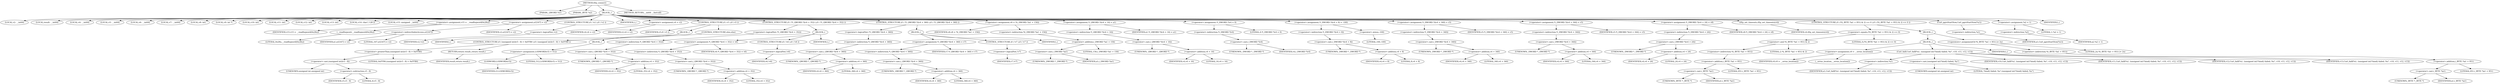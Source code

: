 digraph tftp_connect {  
"1000115" [label = "(METHOD,tftp_connect)" ]
"1000116" [label = "(PARAM,_QWORD *a1)" ]
"1000117" [label = "(PARAM,_BYTE *a2)" ]
"1000118" [label = "(BLOCK,,)" ]
"1000119" [label = "(LOCAL,v2: __int64)" ]
"1000120" [label = "(LOCAL,result: __int64)" ]
"1000121" [label = "(LOCAL,v4: __int64)" ]
"1000122" [label = "(LOCAL,v5: __int64)" ]
"1000123" [label = "(LOCAL,v6: __int64)" ]
"1000124" [label = "(LOCAL,v7: __int64)" ]
"1000125" [label = "(LOCAL,v8: int)" ]
"1000126" [label = "(LOCAL,v9: int *)" ]
"1000127" [label = "(LOCAL,v10: int)" ]
"1000128" [label = "(LOCAL,v11: int)" ]
"1000129" [label = "(LOCAL,v12: int)" ]
"1000130" [label = "(LOCAL,v13: int)" ]
"1000131" [label = "(LOCAL,v14: char [ 128 ])" ]
"1000132" [label = "(LOCAL,v15: unsigned __int64)" ]
"1000133" [label = "(<operator>.assignment,v15 = __readfsqword(0x28u))" ]
"1000134" [label = "(IDENTIFIER,v15,v15 = __readfsqword(0x28u))" ]
"1000135" [label = "(__readfsqword,__readfsqword(0x28u))" ]
"1000136" [label = "(LITERAL,0x28u,__readfsqword(0x28u))" ]
"1000137" [label = "(<operator>.assignment,a1[167] = v2)" ]
"1000138" [label = "(<operator>.indirectIndexAccess,a1[167])" ]
"1000139" [label = "(IDENTIFIER,a1,a1[167] = v2)" ]
"1000140" [label = "(LITERAL,167,a1[167] = v2)" ]
"1000141" [label = "(IDENTIFIER,v2,a1[167] = v2)" ]
"1000142" [label = "(CONTROL_STRUCTURE,if ( !v2 ),if ( !v2 ))" ]
"1000143" [label = "(<operator>.logicalNot,!v2)" ]
"1000144" [label = "(IDENTIFIER,v2,!v2)" ]
"1000145" [label = "(IDENTIFIER,L,)" ]
"1000146" [label = "(<operator>.assignment,v4 = v2)" ]
"1000147" [label = "(IDENTIFIER,v4,v4 = v2)" ]
"1000148" [label = "(IDENTIFIER,v2,v4 = v2)" ]
"1000149" [label = "(CONTROL_STRUCTURE,if ( v5 ),if ( v5 ))" ]
"1000150" [label = "(IDENTIFIER,v5,if ( v5 ))" ]
"1000151" [label = "(BLOCK,,)" ]
"1000152" [label = "(IDENTIFIER,L,)" ]
"1000153" [label = "(CONTROL_STRUCTURE,if ( (unsigned int)(v5 - 8) > 0xFFB0 ),if ( (unsigned int)(v5 - 8) > 0xFFB0 ))" ]
"1000154" [label = "(<operator>.greaterThan,(unsigned int)(v5 - 8) > 0xFFB0)" ]
"1000155" [label = "(<operator>.cast,(unsigned int)(v5 - 8))" ]
"1000156" [label = "(UNKNOWN,unsigned int,unsigned int)" ]
"1000157" [label = "(<operator>.subtraction,v5 - 8)" ]
"1000158" [label = "(IDENTIFIER,v5,v5 - 8)" ]
"1000159" [label = "(LITERAL,8,v5 - 8)" ]
"1000160" [label = "(LITERAL,0xFFB0,(unsigned int)(v5 - 8) > 0xFFB0)" ]
"1000161" [label = "(RETURN,return result;,return result;)" ]
"1000162" [label = "(IDENTIFIER,result,return result;)" ]
"1000163" [label = "(CONTROL_STRUCTURE,else,else)" ]
"1000164" [label = "(BLOCK,,)" ]
"1000165" [label = "(<operator>.assignment,LODWORD(v5) = 512)" ]
"1000166" [label = "(LODWORD,LODWORD(v5))" ]
"1000167" [label = "(IDENTIFIER,v5,LODWORD(v5))" ]
"1000168" [label = "(LITERAL,512,LODWORD(v5) = 512)" ]
"1000169" [label = "(CONTROL_STRUCTURE,if ( !*(_QWORD *)(v4 + 352) ),if ( !*(_QWORD *)(v4 + 352) ))" ]
"1000170" [label = "(<operator>.logicalNot,!*(_QWORD *)(v4 + 352))" ]
"1000171" [label = "(<operator>.indirection,*(_QWORD *)(v4 + 352))" ]
"1000172" [label = "(<operator>.cast,(_QWORD *)(v4 + 352))" ]
"1000173" [label = "(UNKNOWN,_QWORD *,_QWORD *)" ]
"1000174" [label = "(<operator>.addition,v4 + 352)" ]
"1000175" [label = "(IDENTIFIER,v4,v4 + 352)" ]
"1000176" [label = "(LITERAL,352,v4 + 352)" ]
"1000177" [label = "(BLOCK,,)" ]
"1000178" [label = "(<operator>.assignment,*(_QWORD *)(v4 + 352) = v6)" ]
"1000179" [label = "(<operator>.indirection,*(_QWORD *)(v4 + 352))" ]
"1000180" [label = "(<operator>.cast,(_QWORD *)(v4 + 352))" ]
"1000181" [label = "(UNKNOWN,_QWORD *,_QWORD *)" ]
"1000182" [label = "(<operator>.addition,v4 + 352)" ]
"1000183" [label = "(IDENTIFIER,v4,v4 + 352)" ]
"1000184" [label = "(LITERAL,352,v4 + 352)" ]
"1000185" [label = "(IDENTIFIER,v6,*(_QWORD *)(v4 + 352) = v6)" ]
"1000186" [label = "(CONTROL_STRUCTURE,if ( !v6 ),if ( !v6 ))" ]
"1000187" [label = "(<operator>.logicalNot,!v6)" ]
"1000188" [label = "(IDENTIFIER,v6,!v6)" ]
"1000189" [label = "(IDENTIFIER,L,)" ]
"1000190" [label = "(CONTROL_STRUCTURE,if ( !*(_QWORD *)(v4 + 360) ),if ( !*(_QWORD *)(v4 + 360) ))" ]
"1000191" [label = "(<operator>.logicalNot,!*(_QWORD *)(v4 + 360))" ]
"1000192" [label = "(<operator>.indirection,*(_QWORD *)(v4 + 360))" ]
"1000193" [label = "(<operator>.cast,(_QWORD *)(v4 + 360))" ]
"1000194" [label = "(UNKNOWN,_QWORD *,_QWORD *)" ]
"1000195" [label = "(<operator>.addition,v4 + 360)" ]
"1000196" [label = "(IDENTIFIER,v4,v4 + 360)" ]
"1000197" [label = "(LITERAL,360,v4 + 360)" ]
"1000198" [label = "(BLOCK,,)" ]
"1000199" [label = "(<operator>.assignment,*(_QWORD *)(v4 + 360) = v7)" ]
"1000200" [label = "(<operator>.indirection,*(_QWORD *)(v4 + 360))" ]
"1000201" [label = "(<operator>.cast,(_QWORD *)(v4 + 360))" ]
"1000202" [label = "(UNKNOWN,_QWORD *,_QWORD *)" ]
"1000203" [label = "(<operator>.addition,v4 + 360)" ]
"1000204" [label = "(IDENTIFIER,v4,v4 + 360)" ]
"1000205" [label = "(LITERAL,360,v4 + 360)" ]
"1000206" [label = "(IDENTIFIER,v7,*(_QWORD *)(v4 + 360) = v7)" ]
"1000207" [label = "(CONTROL_STRUCTURE,if ( !v7 ),if ( !v7 ))" ]
"1000208" [label = "(<operator>.logicalNot,!v7)" ]
"1000209" [label = "(IDENTIFIER,v7,!v7)" ]
"1000210" [label = "(IDENTIFIER,L,)" ]
"1000211" [label = "(<operator>.assignment,v8 = *((_DWORD *)a1 + 156))" ]
"1000212" [label = "(IDENTIFIER,v8,v8 = *((_DWORD *)a1 + 156))" ]
"1000213" [label = "(<operator>.indirection,*((_DWORD *)a1 + 156))" ]
"1000214" [label = "(<operator>.addition,(_DWORD *)a1 + 156)" ]
"1000215" [label = "(<operator>.cast,(_DWORD *)a1)" ]
"1000216" [label = "(UNKNOWN,_DWORD *,_DWORD *)" ]
"1000217" [label = "(IDENTIFIER,a1,(_DWORD *)a1)" ]
"1000218" [label = "(LITERAL,156,(_DWORD *)a1 + 156)" ]
"1000219" [label = "(<operator>.assignment,*(_QWORD *)(v4 + 16) = a1)" ]
"1000220" [label = "(<operator>.indirection,*(_QWORD *)(v4 + 16))" ]
"1000221" [label = "(<operator>.cast,(_QWORD *)(v4 + 16))" ]
"1000222" [label = "(UNKNOWN,_QWORD *,_QWORD *)" ]
"1000223" [label = "(<operator>.addition,v4 + 16)" ]
"1000224" [label = "(IDENTIFIER,v4,v4 + 16)" ]
"1000225" [label = "(LITERAL,16,v4 + 16)" ]
"1000226" [label = "(IDENTIFIER,a1,*(_QWORD *)(v4 + 16) = a1)" ]
"1000227" [label = "(<operator>.assignment,*(_DWORD *)v4 = 0)" ]
"1000228" [label = "(<operator>.indirection,*(_DWORD *)v4)" ]
"1000229" [label = "(<operator>.cast,(_DWORD *)v4)" ]
"1000230" [label = "(UNKNOWN,_DWORD *,_DWORD *)" ]
"1000231" [label = "(IDENTIFIER,v4,(_DWORD *)v4)" ]
"1000232" [label = "(LITERAL,0,*(_DWORD *)v4 = 0)" ]
"1000233" [label = "(<operator>.assignment,*(_DWORD *)(v4 + 8) = -100)" ]
"1000234" [label = "(<operator>.indirection,*(_DWORD *)(v4 + 8))" ]
"1000235" [label = "(<operator>.cast,(_DWORD *)(v4 + 8))" ]
"1000236" [label = "(UNKNOWN,_DWORD *,_DWORD *)" ]
"1000237" [label = "(<operator>.addition,v4 + 8)" ]
"1000238" [label = "(IDENTIFIER,v4,v4 + 8)" ]
"1000239" [label = "(LITERAL,8,v4 + 8)" ]
"1000240" [label = "(<operator>.minus,-100)" ]
"1000241" [label = "(LITERAL,100,-100)" ]
"1000242" [label = "(<operator>.assignment,*(_DWORD *)(v4 + 340) = v5)" ]
"1000243" [label = "(<operator>.indirection,*(_DWORD *)(v4 + 340))" ]
"1000244" [label = "(<operator>.cast,(_DWORD *)(v4 + 340))" ]
"1000245" [label = "(UNKNOWN,_DWORD *,_DWORD *)" ]
"1000246" [label = "(<operator>.addition,v4 + 340)" ]
"1000247" [label = "(IDENTIFIER,v4,v4 + 340)" ]
"1000248" [label = "(LITERAL,340,v4 + 340)" ]
"1000249" [label = "(IDENTIFIER,v5,*(_DWORD *)(v4 + 340) = v5)" ]
"1000250" [label = "(<operator>.assignment,*(_DWORD *)(v4 + 344) = v5)" ]
"1000251" [label = "(<operator>.indirection,*(_DWORD *)(v4 + 344))" ]
"1000252" [label = "(<operator>.cast,(_DWORD *)(v4 + 344))" ]
"1000253" [label = "(UNKNOWN,_DWORD *,_DWORD *)" ]
"1000254" [label = "(<operator>.addition,v4 + 344)" ]
"1000255" [label = "(IDENTIFIER,v4,v4 + 344)" ]
"1000256" [label = "(LITERAL,344,v4 + 344)" ]
"1000257" [label = "(IDENTIFIER,v5,*(_DWORD *)(v4 + 344) = v5)" ]
"1000258" [label = "(<operator>.assignment,*(_DWORD *)(v4 + 24) = v8)" ]
"1000259" [label = "(<operator>.indirection,*(_DWORD *)(v4 + 24))" ]
"1000260" [label = "(<operator>.cast,(_DWORD *)(v4 + 24))" ]
"1000261" [label = "(UNKNOWN,_DWORD *,_DWORD *)" ]
"1000262" [label = "(<operator>.addition,v4 + 24)" ]
"1000263" [label = "(IDENTIFIER,v4,v4 + 24)" ]
"1000264" [label = "(LITERAL,24,v4 + 24)" ]
"1000265" [label = "(IDENTIFIER,v8,*(_DWORD *)(v4 + 24) = v8)" ]
"1000266" [label = "(tftp_set_timeouts,tftp_set_timeouts(v4))" ]
"1000267" [label = "(IDENTIFIER,v4,tftp_set_timeouts(v4))" ]
"1000268" [label = "(CONTROL_STRUCTURE,if ( (*((_BYTE *)a1 + 951) & 2) == 0 ),if ( (*((_BYTE *)a1 + 951) & 2) == 0 ))" ]
"1000269" [label = "(<operator>.equals,(*((_BYTE *)a1 + 951) & 2) == 0)" ]
"1000270" [label = "(<operator>.and,*((_BYTE *)a1 + 951) & 2)" ]
"1000271" [label = "(<operator>.indirection,*((_BYTE *)a1 + 951))" ]
"1000272" [label = "(<operator>.addition,(_BYTE *)a1 + 951)" ]
"1000273" [label = "(<operator>.cast,(_BYTE *)a1)" ]
"1000274" [label = "(UNKNOWN,_BYTE *,_BYTE *)" ]
"1000275" [label = "(IDENTIFIER,a1,(_BYTE *)a1)" ]
"1000276" [label = "(LITERAL,951,(_BYTE *)a1 + 951)" ]
"1000277" [label = "(LITERAL,2,*((_BYTE *)a1 + 951) & 2)" ]
"1000278" [label = "(LITERAL,0,(*((_BYTE *)a1 + 951) & 2) == 0)" ]
"1000279" [label = "(BLOCK,,)" ]
"1000280" [label = "(BLOCK,,)" ]
"1000281" [label = "(<operator>.assignment,v9 = __errno_location())" ]
"1000282" [label = "(IDENTIFIER,v9,v9 = __errno_location())" ]
"1000283" [label = "(__errno_location,__errno_location())" ]
"1000284" [label = "(Curl_failf,Curl_failf(*a1, (unsigned int)\"bind() failed; %s\", v10, v11, v12, v13))" ]
"1000285" [label = "(<operator>.indirection,*a1)" ]
"1000286" [label = "(IDENTIFIER,a1,Curl_failf(*a1, (unsigned int)\"bind() failed; %s\", v10, v11, v12, v13))" ]
"1000287" [label = "(<operator>.cast,(unsigned int)\"bind() failed; %s\")" ]
"1000288" [label = "(UNKNOWN,unsigned int,unsigned int)" ]
"1000289" [label = "(LITERAL,\"bind() failed; %s\",(unsigned int)\"bind() failed; %s\")" ]
"1000290" [label = "(IDENTIFIER,v10,Curl_failf(*a1, (unsigned int)\"bind() failed; %s\", v10, v11, v12, v13))" ]
"1000291" [label = "(IDENTIFIER,v11,Curl_failf(*a1, (unsigned int)\"bind() failed; %s\", v10, v11, v12, v13))" ]
"1000292" [label = "(IDENTIFIER,v12,Curl_failf(*a1, (unsigned int)\"bind() failed; %s\", v10, v11, v12, v13))" ]
"1000293" [label = "(IDENTIFIER,v13,Curl_failf(*a1, (unsigned int)\"bind() failed; %s\", v10, v11, v12, v13))" ]
"1000294" [label = "(IDENTIFIER,L,)" ]
"1000295" [label = "(<operators>.assignmentOr,*((_BYTE *)a1 + 951) |= 2u)" ]
"1000296" [label = "(<operator>.indirection,*((_BYTE *)a1 + 951))" ]
"1000297" [label = "(<operator>.addition,(_BYTE *)a1 + 951)" ]
"1000298" [label = "(<operator>.cast,(_BYTE *)a1)" ]
"1000299" [label = "(UNKNOWN,_BYTE *,_BYTE *)" ]
"1000300" [label = "(IDENTIFIER,a1,(_BYTE *)a1)" ]
"1000301" [label = "(LITERAL,951,(_BYTE *)a1 + 951)" ]
"1000302" [label = "(LITERAL,2u,*((_BYTE *)a1 + 951) |= 2u)" ]
"1000303" [label = "(Curl_pgrsStartNow,Curl_pgrsStartNow(*a1))" ]
"1000304" [label = "(<operator>.indirection,*a1)" ]
"1000305" [label = "(IDENTIFIER,a1,Curl_pgrsStartNow(*a1))" ]
"1000306" [label = "(<operator>.assignment,*a2 = 1)" ]
"1000307" [label = "(<operator>.indirection,*a2)" ]
"1000308" [label = "(IDENTIFIER,a2,*a2 = 1)" ]
"1000309" [label = "(LITERAL,1,*a2 = 1)" ]
"1000310" [label = "(IDENTIFIER,L,)" ]
"1000311" [label = "(METHOD_RETURN,__int64 __fastcall)" ]
  "1000115" -> "1000116" 
  "1000115" -> "1000117" 
  "1000115" -> "1000118" 
  "1000115" -> "1000311" 
  "1000118" -> "1000119" 
  "1000118" -> "1000120" 
  "1000118" -> "1000121" 
  "1000118" -> "1000122" 
  "1000118" -> "1000123" 
  "1000118" -> "1000124" 
  "1000118" -> "1000125" 
  "1000118" -> "1000126" 
  "1000118" -> "1000127" 
  "1000118" -> "1000128" 
  "1000118" -> "1000129" 
  "1000118" -> "1000130" 
  "1000118" -> "1000131" 
  "1000118" -> "1000132" 
  "1000118" -> "1000133" 
  "1000118" -> "1000137" 
  "1000118" -> "1000142" 
  "1000118" -> "1000145" 
  "1000118" -> "1000146" 
  "1000118" -> "1000149" 
  "1000118" -> "1000169" 
  "1000118" -> "1000190" 
  "1000118" -> "1000211" 
  "1000118" -> "1000219" 
  "1000118" -> "1000227" 
  "1000118" -> "1000233" 
  "1000118" -> "1000242" 
  "1000118" -> "1000250" 
  "1000118" -> "1000258" 
  "1000118" -> "1000266" 
  "1000118" -> "1000268" 
  "1000118" -> "1000303" 
  "1000118" -> "1000306" 
  "1000118" -> "1000310" 
  "1000133" -> "1000134" 
  "1000133" -> "1000135" 
  "1000135" -> "1000136" 
  "1000137" -> "1000138" 
  "1000137" -> "1000141" 
  "1000138" -> "1000139" 
  "1000138" -> "1000140" 
  "1000142" -> "1000143" 
  "1000143" -> "1000144" 
  "1000146" -> "1000147" 
  "1000146" -> "1000148" 
  "1000149" -> "1000150" 
  "1000149" -> "1000151" 
  "1000149" -> "1000163" 
  "1000151" -> "1000152" 
  "1000151" -> "1000153" 
  "1000153" -> "1000154" 
  "1000153" -> "1000161" 
  "1000154" -> "1000155" 
  "1000154" -> "1000160" 
  "1000155" -> "1000156" 
  "1000155" -> "1000157" 
  "1000157" -> "1000158" 
  "1000157" -> "1000159" 
  "1000161" -> "1000162" 
  "1000163" -> "1000164" 
  "1000164" -> "1000165" 
  "1000165" -> "1000166" 
  "1000165" -> "1000168" 
  "1000166" -> "1000167" 
  "1000169" -> "1000170" 
  "1000169" -> "1000177" 
  "1000170" -> "1000171" 
  "1000171" -> "1000172" 
  "1000172" -> "1000173" 
  "1000172" -> "1000174" 
  "1000174" -> "1000175" 
  "1000174" -> "1000176" 
  "1000177" -> "1000178" 
  "1000177" -> "1000186" 
  "1000177" -> "1000189" 
  "1000178" -> "1000179" 
  "1000178" -> "1000185" 
  "1000179" -> "1000180" 
  "1000180" -> "1000181" 
  "1000180" -> "1000182" 
  "1000182" -> "1000183" 
  "1000182" -> "1000184" 
  "1000186" -> "1000187" 
  "1000187" -> "1000188" 
  "1000190" -> "1000191" 
  "1000190" -> "1000198" 
  "1000191" -> "1000192" 
  "1000192" -> "1000193" 
  "1000193" -> "1000194" 
  "1000193" -> "1000195" 
  "1000195" -> "1000196" 
  "1000195" -> "1000197" 
  "1000198" -> "1000199" 
  "1000198" -> "1000207" 
  "1000198" -> "1000210" 
  "1000199" -> "1000200" 
  "1000199" -> "1000206" 
  "1000200" -> "1000201" 
  "1000201" -> "1000202" 
  "1000201" -> "1000203" 
  "1000203" -> "1000204" 
  "1000203" -> "1000205" 
  "1000207" -> "1000208" 
  "1000208" -> "1000209" 
  "1000211" -> "1000212" 
  "1000211" -> "1000213" 
  "1000213" -> "1000214" 
  "1000214" -> "1000215" 
  "1000214" -> "1000218" 
  "1000215" -> "1000216" 
  "1000215" -> "1000217" 
  "1000219" -> "1000220" 
  "1000219" -> "1000226" 
  "1000220" -> "1000221" 
  "1000221" -> "1000222" 
  "1000221" -> "1000223" 
  "1000223" -> "1000224" 
  "1000223" -> "1000225" 
  "1000227" -> "1000228" 
  "1000227" -> "1000232" 
  "1000228" -> "1000229" 
  "1000229" -> "1000230" 
  "1000229" -> "1000231" 
  "1000233" -> "1000234" 
  "1000233" -> "1000240" 
  "1000234" -> "1000235" 
  "1000235" -> "1000236" 
  "1000235" -> "1000237" 
  "1000237" -> "1000238" 
  "1000237" -> "1000239" 
  "1000240" -> "1000241" 
  "1000242" -> "1000243" 
  "1000242" -> "1000249" 
  "1000243" -> "1000244" 
  "1000244" -> "1000245" 
  "1000244" -> "1000246" 
  "1000246" -> "1000247" 
  "1000246" -> "1000248" 
  "1000250" -> "1000251" 
  "1000250" -> "1000257" 
  "1000251" -> "1000252" 
  "1000252" -> "1000253" 
  "1000252" -> "1000254" 
  "1000254" -> "1000255" 
  "1000254" -> "1000256" 
  "1000258" -> "1000259" 
  "1000258" -> "1000265" 
  "1000259" -> "1000260" 
  "1000260" -> "1000261" 
  "1000260" -> "1000262" 
  "1000262" -> "1000263" 
  "1000262" -> "1000264" 
  "1000266" -> "1000267" 
  "1000268" -> "1000269" 
  "1000268" -> "1000279" 
  "1000269" -> "1000270" 
  "1000269" -> "1000278" 
  "1000270" -> "1000271" 
  "1000270" -> "1000277" 
  "1000271" -> "1000272" 
  "1000272" -> "1000273" 
  "1000272" -> "1000276" 
  "1000273" -> "1000274" 
  "1000273" -> "1000275" 
  "1000279" -> "1000280" 
  "1000279" -> "1000295" 
  "1000280" -> "1000281" 
  "1000280" -> "1000284" 
  "1000280" -> "1000294" 
  "1000281" -> "1000282" 
  "1000281" -> "1000283" 
  "1000284" -> "1000285" 
  "1000284" -> "1000287" 
  "1000284" -> "1000290" 
  "1000284" -> "1000291" 
  "1000284" -> "1000292" 
  "1000284" -> "1000293" 
  "1000285" -> "1000286" 
  "1000287" -> "1000288" 
  "1000287" -> "1000289" 
  "1000295" -> "1000296" 
  "1000295" -> "1000302" 
  "1000296" -> "1000297" 
  "1000297" -> "1000298" 
  "1000297" -> "1000301" 
  "1000298" -> "1000299" 
  "1000298" -> "1000300" 
  "1000303" -> "1000304" 
  "1000304" -> "1000305" 
  "1000306" -> "1000307" 
  "1000306" -> "1000309" 
  "1000307" -> "1000308" 
}

